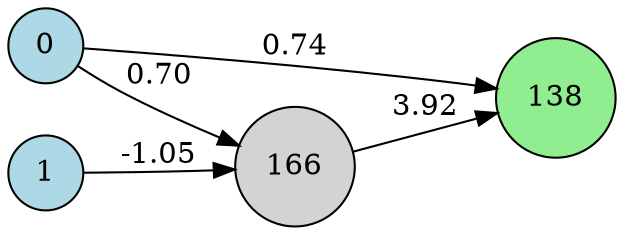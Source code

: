 digraph neat {
  rankdir=LR;
  node [shape=circle];
  node0 [label="0", style=filled, fillcolor=lightblue];
  node1 [label="1", style=filled, fillcolor=lightblue];
  node138 [label="138", style=filled, fillcolor=lightgreen];
  node166 [label="166", style=filled, fillcolor=lightgray];
  node0 -> node138 [label="0.74"];
  node1 -> node166 [label="-1.05"];
  node166 -> node138 [label="3.92"];
  node0 -> node166 [label="0.70"];
}
